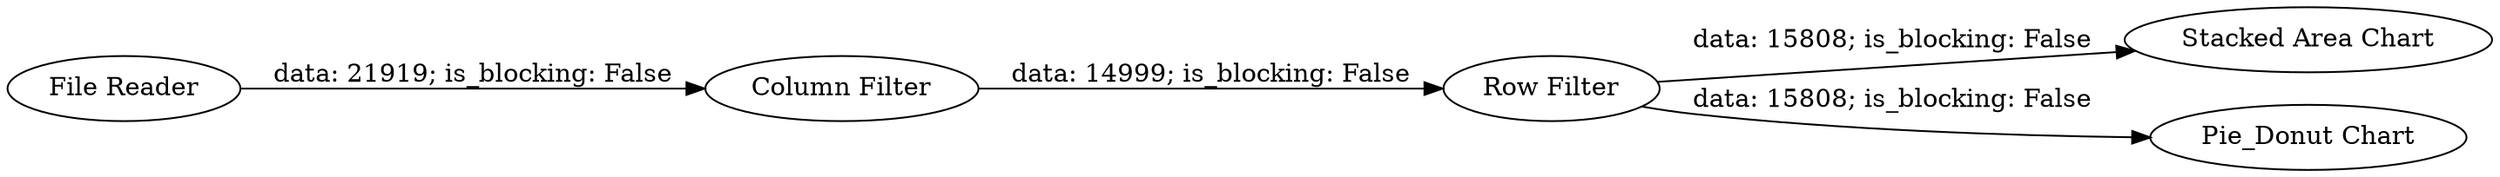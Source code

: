 digraph {
	"7484110909613108715_1" [label="File Reader"]
	"7484110909613108715_4" [label="Stacked Area Chart"]
	"7484110909613108715_5" [label="Pie_Donut Chart"]
	"7484110909613108715_2" [label="Column Filter"]
	"7484110909613108715_3" [label="Row Filter"]
	"7484110909613108715_3" -> "7484110909613108715_4" [label="data: 15808; is_blocking: False"]
	"7484110909613108715_1" -> "7484110909613108715_2" [label="data: 21919; is_blocking: False"]
	"7484110909613108715_3" -> "7484110909613108715_5" [label="data: 15808; is_blocking: False"]
	"7484110909613108715_2" -> "7484110909613108715_3" [label="data: 14999; is_blocking: False"]
	rankdir=LR
}
